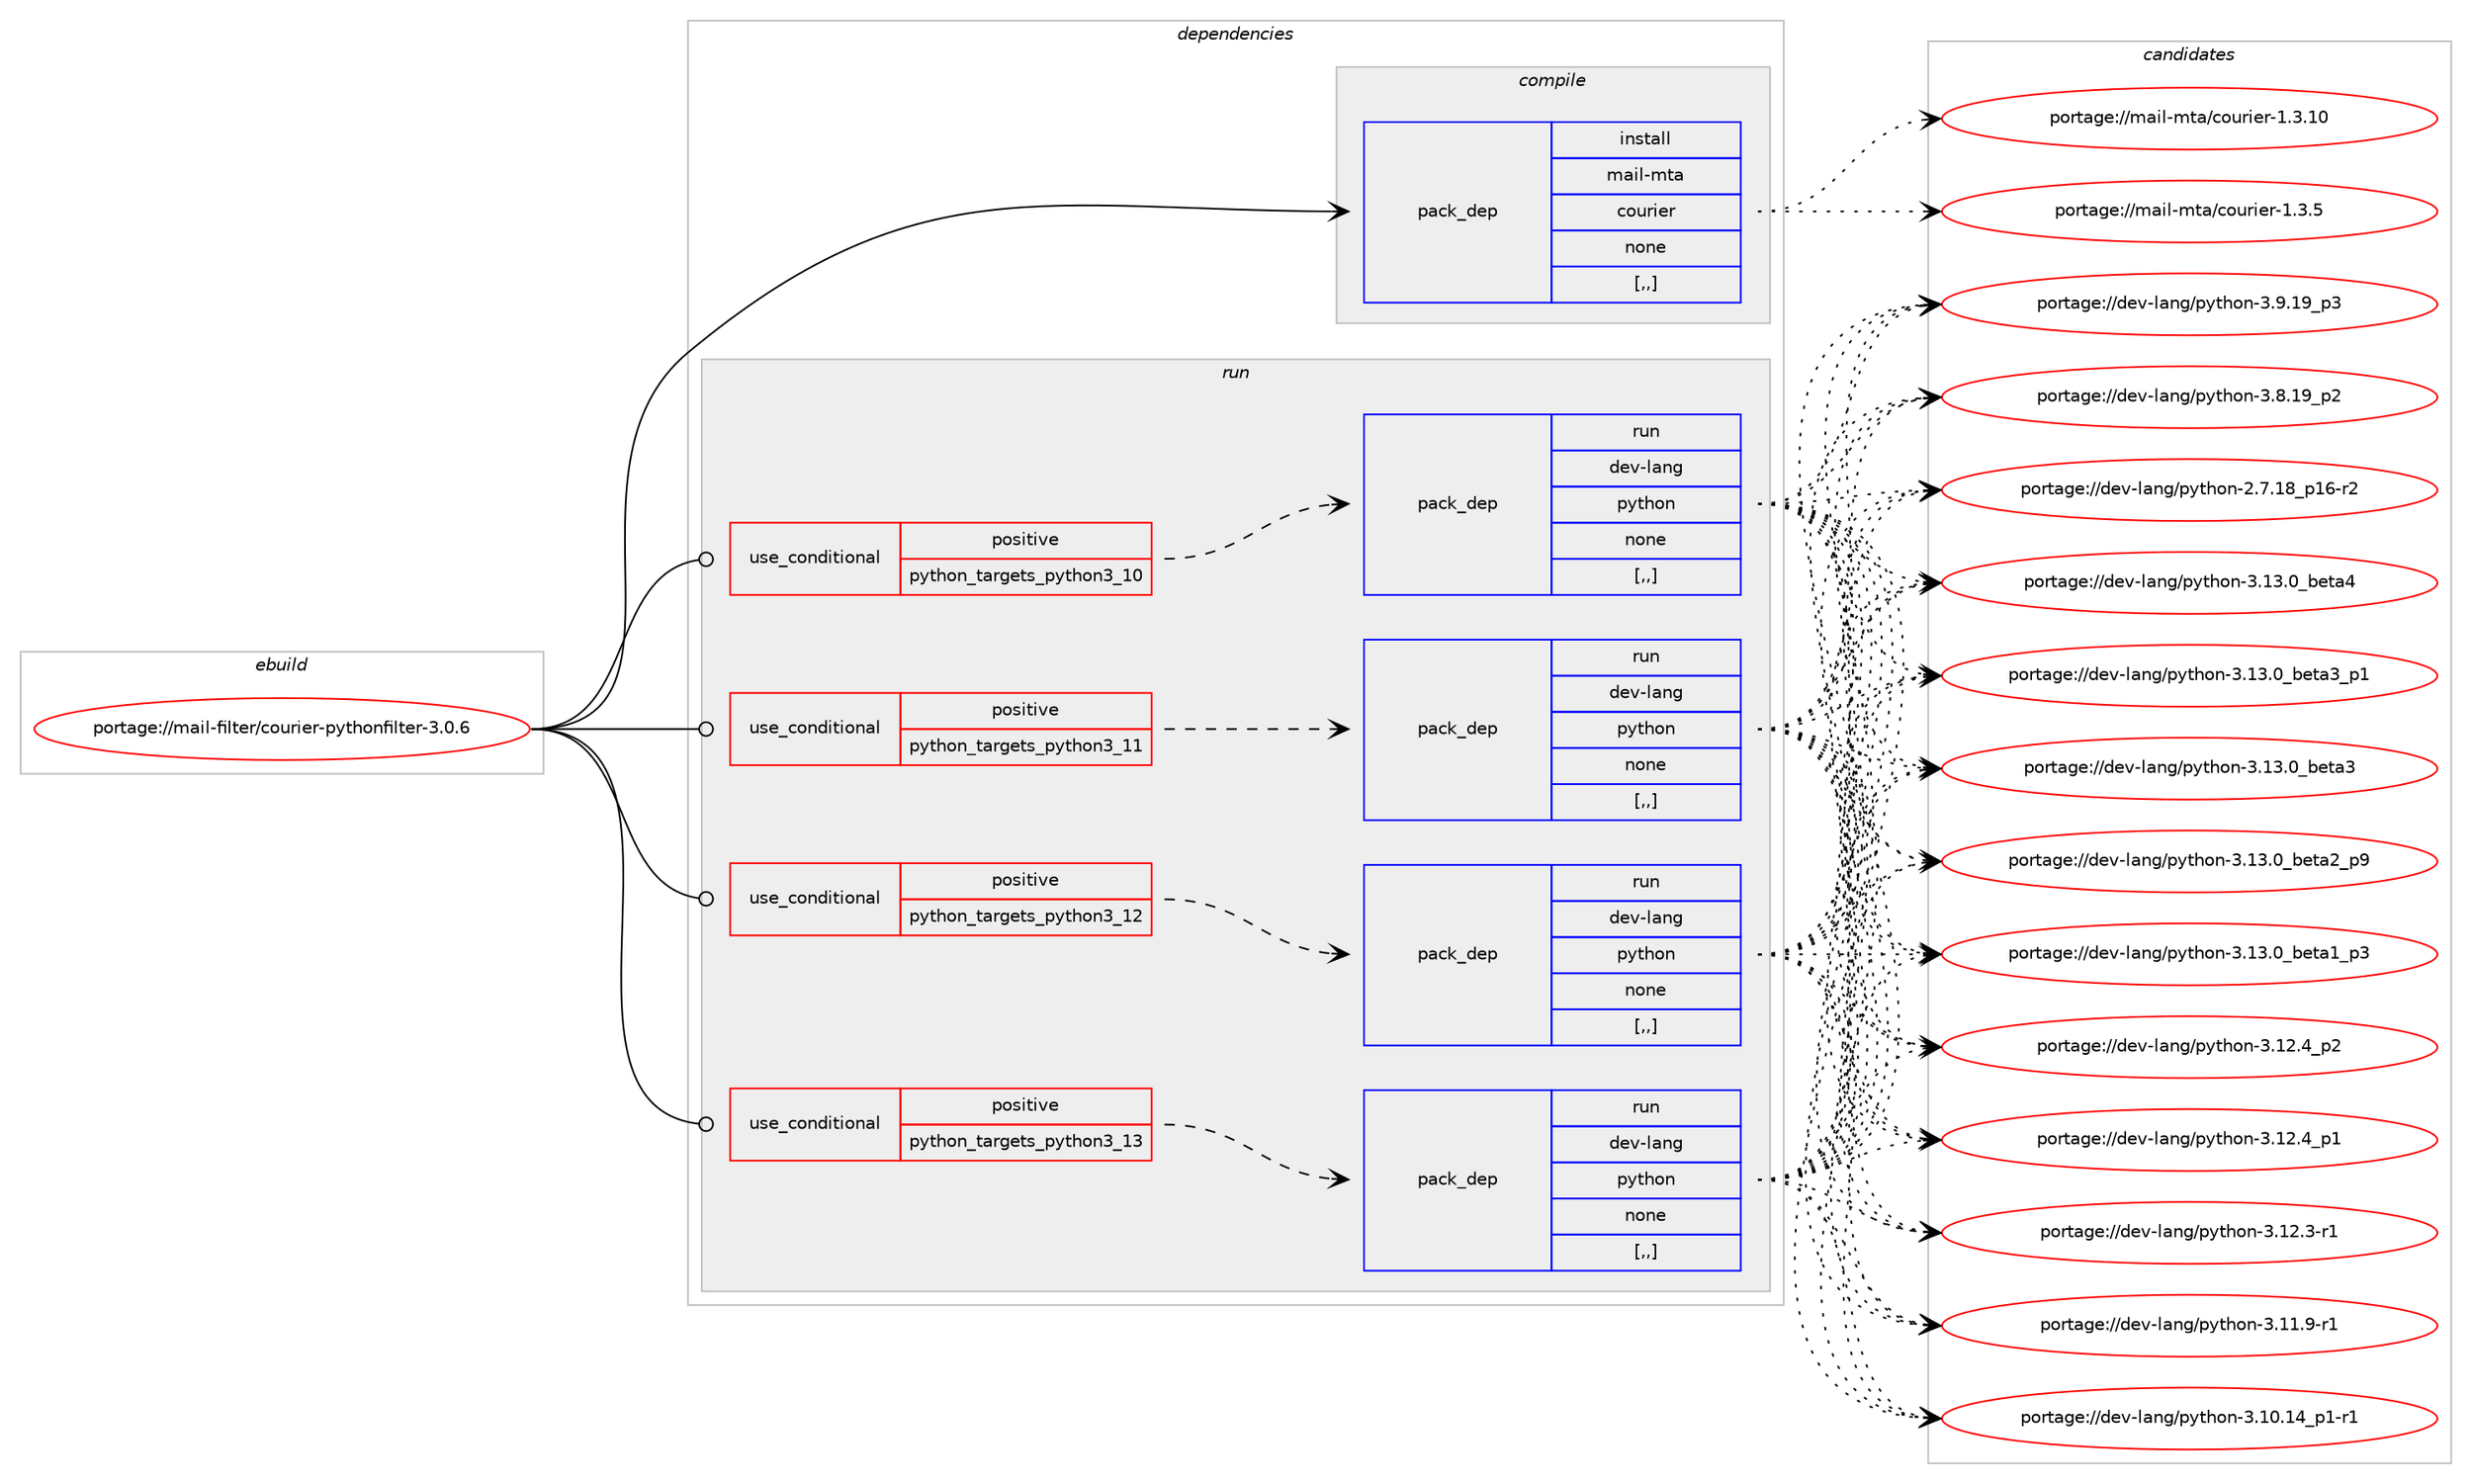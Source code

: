digraph prolog {

# *************
# Graph options
# *************

newrank=true;
concentrate=true;
compound=true;
graph [rankdir=LR,fontname=Helvetica,fontsize=10,ranksep=1.5];#, ranksep=2.5, nodesep=0.2];
edge  [arrowhead=vee];
node  [fontname=Helvetica,fontsize=10];

# **********
# The ebuild
# **********

subgraph cluster_leftcol {
color=gray;
label=<<i>ebuild</i>>;
id [label="portage://mail-filter/courier-pythonfilter-3.0.6", color=red, width=4, href="../mail-filter/courier-pythonfilter-3.0.6.svg"];
}

# ****************
# The dependencies
# ****************

subgraph cluster_midcol {
color=gray;
label=<<i>dependencies</i>>;
subgraph cluster_compile {
fillcolor="#eeeeee";
style=filled;
label=<<i>compile</i>>;
subgraph pack206182 {
dependency278510 [label=<<TABLE BORDER="0" CELLBORDER="1" CELLSPACING="0" CELLPADDING="4" WIDTH="220"><TR><TD ROWSPAN="6" CELLPADDING="30">pack_dep</TD></TR><TR><TD WIDTH="110">install</TD></TR><TR><TD>mail-mta</TD></TR><TR><TD>courier</TD></TR><TR><TD>none</TD></TR><TR><TD>[,,]</TD></TR></TABLE>>, shape=none, color=blue];
}
id:e -> dependency278510:w [weight=20,style="solid",arrowhead="vee"];
}
subgraph cluster_compileandrun {
fillcolor="#eeeeee";
style=filled;
label=<<i>compile and run</i>>;
}
subgraph cluster_run {
fillcolor="#eeeeee";
style=filled;
label=<<i>run</i>>;
subgraph cond70063 {
dependency278511 [label=<<TABLE BORDER="0" CELLBORDER="1" CELLSPACING="0" CELLPADDING="4"><TR><TD ROWSPAN="3" CELLPADDING="10">use_conditional</TD></TR><TR><TD>positive</TD></TR><TR><TD>python_targets_python3_10</TD></TR></TABLE>>, shape=none, color=red];
subgraph pack206183 {
dependency278512 [label=<<TABLE BORDER="0" CELLBORDER="1" CELLSPACING="0" CELLPADDING="4" WIDTH="220"><TR><TD ROWSPAN="6" CELLPADDING="30">pack_dep</TD></TR><TR><TD WIDTH="110">run</TD></TR><TR><TD>dev-lang</TD></TR><TR><TD>python</TD></TR><TR><TD>none</TD></TR><TR><TD>[,,]</TD></TR></TABLE>>, shape=none, color=blue];
}
dependency278511:e -> dependency278512:w [weight=20,style="dashed",arrowhead="vee"];
}
id:e -> dependency278511:w [weight=20,style="solid",arrowhead="odot"];
subgraph cond70064 {
dependency278513 [label=<<TABLE BORDER="0" CELLBORDER="1" CELLSPACING="0" CELLPADDING="4"><TR><TD ROWSPAN="3" CELLPADDING="10">use_conditional</TD></TR><TR><TD>positive</TD></TR><TR><TD>python_targets_python3_11</TD></TR></TABLE>>, shape=none, color=red];
subgraph pack206184 {
dependency278514 [label=<<TABLE BORDER="0" CELLBORDER="1" CELLSPACING="0" CELLPADDING="4" WIDTH="220"><TR><TD ROWSPAN="6" CELLPADDING="30">pack_dep</TD></TR><TR><TD WIDTH="110">run</TD></TR><TR><TD>dev-lang</TD></TR><TR><TD>python</TD></TR><TR><TD>none</TD></TR><TR><TD>[,,]</TD></TR></TABLE>>, shape=none, color=blue];
}
dependency278513:e -> dependency278514:w [weight=20,style="dashed",arrowhead="vee"];
}
id:e -> dependency278513:w [weight=20,style="solid",arrowhead="odot"];
subgraph cond70065 {
dependency278515 [label=<<TABLE BORDER="0" CELLBORDER="1" CELLSPACING="0" CELLPADDING="4"><TR><TD ROWSPAN="3" CELLPADDING="10">use_conditional</TD></TR><TR><TD>positive</TD></TR><TR><TD>python_targets_python3_12</TD></TR></TABLE>>, shape=none, color=red];
subgraph pack206185 {
dependency278516 [label=<<TABLE BORDER="0" CELLBORDER="1" CELLSPACING="0" CELLPADDING="4" WIDTH="220"><TR><TD ROWSPAN="6" CELLPADDING="30">pack_dep</TD></TR><TR><TD WIDTH="110">run</TD></TR><TR><TD>dev-lang</TD></TR><TR><TD>python</TD></TR><TR><TD>none</TD></TR><TR><TD>[,,]</TD></TR></TABLE>>, shape=none, color=blue];
}
dependency278515:e -> dependency278516:w [weight=20,style="dashed",arrowhead="vee"];
}
id:e -> dependency278515:w [weight=20,style="solid",arrowhead="odot"];
subgraph cond70066 {
dependency278517 [label=<<TABLE BORDER="0" CELLBORDER="1" CELLSPACING="0" CELLPADDING="4"><TR><TD ROWSPAN="3" CELLPADDING="10">use_conditional</TD></TR><TR><TD>positive</TD></TR><TR><TD>python_targets_python3_13</TD></TR></TABLE>>, shape=none, color=red];
subgraph pack206186 {
dependency278518 [label=<<TABLE BORDER="0" CELLBORDER="1" CELLSPACING="0" CELLPADDING="4" WIDTH="220"><TR><TD ROWSPAN="6" CELLPADDING="30">pack_dep</TD></TR><TR><TD WIDTH="110">run</TD></TR><TR><TD>dev-lang</TD></TR><TR><TD>python</TD></TR><TR><TD>none</TD></TR><TR><TD>[,,]</TD></TR></TABLE>>, shape=none, color=blue];
}
dependency278517:e -> dependency278518:w [weight=20,style="dashed",arrowhead="vee"];
}
id:e -> dependency278517:w [weight=20,style="solid",arrowhead="odot"];
}
}

# **************
# The candidates
# **************

subgraph cluster_choices {
rank=same;
color=gray;
label=<<i>candidates</i>>;

subgraph choice206182 {
color=black;
nodesep=1;
choice109971051084510911697479911111711410510111445494651464948 [label="portage://mail-mta/courier-1.3.10", color=red, width=4,href="../mail-mta/courier-1.3.10.svg"];
choice1099710510845109116974799111117114105101114454946514653 [label="portage://mail-mta/courier-1.3.5", color=red, width=4,href="../mail-mta/courier-1.3.5.svg"];
dependency278510:e -> choice109971051084510911697479911111711410510111445494651464948:w [style=dotted,weight="100"];
dependency278510:e -> choice1099710510845109116974799111117114105101114454946514653:w [style=dotted,weight="100"];
}
subgraph choice206183 {
color=black;
nodesep=1;
choice1001011184510897110103471121211161041111104551464951464895981011169752 [label="portage://dev-lang/python-3.13.0_beta4", color=red, width=4,href="../dev-lang/python-3.13.0_beta4.svg"];
choice10010111845108971101034711212111610411111045514649514648959810111697519511249 [label="portage://dev-lang/python-3.13.0_beta3_p1", color=red, width=4,href="../dev-lang/python-3.13.0_beta3_p1.svg"];
choice1001011184510897110103471121211161041111104551464951464895981011169751 [label="portage://dev-lang/python-3.13.0_beta3", color=red, width=4,href="../dev-lang/python-3.13.0_beta3.svg"];
choice10010111845108971101034711212111610411111045514649514648959810111697509511257 [label="portage://dev-lang/python-3.13.0_beta2_p9", color=red, width=4,href="../dev-lang/python-3.13.0_beta2_p9.svg"];
choice10010111845108971101034711212111610411111045514649514648959810111697499511251 [label="portage://dev-lang/python-3.13.0_beta1_p3", color=red, width=4,href="../dev-lang/python-3.13.0_beta1_p3.svg"];
choice100101118451089711010347112121116104111110455146495046529511250 [label="portage://dev-lang/python-3.12.4_p2", color=red, width=4,href="../dev-lang/python-3.12.4_p2.svg"];
choice100101118451089711010347112121116104111110455146495046529511249 [label="portage://dev-lang/python-3.12.4_p1", color=red, width=4,href="../dev-lang/python-3.12.4_p1.svg"];
choice100101118451089711010347112121116104111110455146495046514511449 [label="portage://dev-lang/python-3.12.3-r1", color=red, width=4,href="../dev-lang/python-3.12.3-r1.svg"];
choice100101118451089711010347112121116104111110455146494946574511449 [label="portage://dev-lang/python-3.11.9-r1", color=red, width=4,href="../dev-lang/python-3.11.9-r1.svg"];
choice100101118451089711010347112121116104111110455146494846495295112494511449 [label="portage://dev-lang/python-3.10.14_p1-r1", color=red, width=4,href="../dev-lang/python-3.10.14_p1-r1.svg"];
choice100101118451089711010347112121116104111110455146574649579511251 [label="portage://dev-lang/python-3.9.19_p3", color=red, width=4,href="../dev-lang/python-3.9.19_p3.svg"];
choice100101118451089711010347112121116104111110455146564649579511250 [label="portage://dev-lang/python-3.8.19_p2", color=red, width=4,href="../dev-lang/python-3.8.19_p2.svg"];
choice100101118451089711010347112121116104111110455046554649569511249544511450 [label="portage://dev-lang/python-2.7.18_p16-r2", color=red, width=4,href="../dev-lang/python-2.7.18_p16-r2.svg"];
dependency278512:e -> choice1001011184510897110103471121211161041111104551464951464895981011169752:w [style=dotted,weight="100"];
dependency278512:e -> choice10010111845108971101034711212111610411111045514649514648959810111697519511249:w [style=dotted,weight="100"];
dependency278512:e -> choice1001011184510897110103471121211161041111104551464951464895981011169751:w [style=dotted,weight="100"];
dependency278512:e -> choice10010111845108971101034711212111610411111045514649514648959810111697509511257:w [style=dotted,weight="100"];
dependency278512:e -> choice10010111845108971101034711212111610411111045514649514648959810111697499511251:w [style=dotted,weight="100"];
dependency278512:e -> choice100101118451089711010347112121116104111110455146495046529511250:w [style=dotted,weight="100"];
dependency278512:e -> choice100101118451089711010347112121116104111110455146495046529511249:w [style=dotted,weight="100"];
dependency278512:e -> choice100101118451089711010347112121116104111110455146495046514511449:w [style=dotted,weight="100"];
dependency278512:e -> choice100101118451089711010347112121116104111110455146494946574511449:w [style=dotted,weight="100"];
dependency278512:e -> choice100101118451089711010347112121116104111110455146494846495295112494511449:w [style=dotted,weight="100"];
dependency278512:e -> choice100101118451089711010347112121116104111110455146574649579511251:w [style=dotted,weight="100"];
dependency278512:e -> choice100101118451089711010347112121116104111110455146564649579511250:w [style=dotted,weight="100"];
dependency278512:e -> choice100101118451089711010347112121116104111110455046554649569511249544511450:w [style=dotted,weight="100"];
}
subgraph choice206184 {
color=black;
nodesep=1;
choice1001011184510897110103471121211161041111104551464951464895981011169752 [label="portage://dev-lang/python-3.13.0_beta4", color=red, width=4,href="../dev-lang/python-3.13.0_beta4.svg"];
choice10010111845108971101034711212111610411111045514649514648959810111697519511249 [label="portage://dev-lang/python-3.13.0_beta3_p1", color=red, width=4,href="../dev-lang/python-3.13.0_beta3_p1.svg"];
choice1001011184510897110103471121211161041111104551464951464895981011169751 [label="portage://dev-lang/python-3.13.0_beta3", color=red, width=4,href="../dev-lang/python-3.13.0_beta3.svg"];
choice10010111845108971101034711212111610411111045514649514648959810111697509511257 [label="portage://dev-lang/python-3.13.0_beta2_p9", color=red, width=4,href="../dev-lang/python-3.13.0_beta2_p9.svg"];
choice10010111845108971101034711212111610411111045514649514648959810111697499511251 [label="portage://dev-lang/python-3.13.0_beta1_p3", color=red, width=4,href="../dev-lang/python-3.13.0_beta1_p3.svg"];
choice100101118451089711010347112121116104111110455146495046529511250 [label="portage://dev-lang/python-3.12.4_p2", color=red, width=4,href="../dev-lang/python-3.12.4_p2.svg"];
choice100101118451089711010347112121116104111110455146495046529511249 [label="portage://dev-lang/python-3.12.4_p1", color=red, width=4,href="../dev-lang/python-3.12.4_p1.svg"];
choice100101118451089711010347112121116104111110455146495046514511449 [label="portage://dev-lang/python-3.12.3-r1", color=red, width=4,href="../dev-lang/python-3.12.3-r1.svg"];
choice100101118451089711010347112121116104111110455146494946574511449 [label="portage://dev-lang/python-3.11.9-r1", color=red, width=4,href="../dev-lang/python-3.11.9-r1.svg"];
choice100101118451089711010347112121116104111110455146494846495295112494511449 [label="portage://dev-lang/python-3.10.14_p1-r1", color=red, width=4,href="../dev-lang/python-3.10.14_p1-r1.svg"];
choice100101118451089711010347112121116104111110455146574649579511251 [label="portage://dev-lang/python-3.9.19_p3", color=red, width=4,href="../dev-lang/python-3.9.19_p3.svg"];
choice100101118451089711010347112121116104111110455146564649579511250 [label="portage://dev-lang/python-3.8.19_p2", color=red, width=4,href="../dev-lang/python-3.8.19_p2.svg"];
choice100101118451089711010347112121116104111110455046554649569511249544511450 [label="portage://dev-lang/python-2.7.18_p16-r2", color=red, width=4,href="../dev-lang/python-2.7.18_p16-r2.svg"];
dependency278514:e -> choice1001011184510897110103471121211161041111104551464951464895981011169752:w [style=dotted,weight="100"];
dependency278514:e -> choice10010111845108971101034711212111610411111045514649514648959810111697519511249:w [style=dotted,weight="100"];
dependency278514:e -> choice1001011184510897110103471121211161041111104551464951464895981011169751:w [style=dotted,weight="100"];
dependency278514:e -> choice10010111845108971101034711212111610411111045514649514648959810111697509511257:w [style=dotted,weight="100"];
dependency278514:e -> choice10010111845108971101034711212111610411111045514649514648959810111697499511251:w [style=dotted,weight="100"];
dependency278514:e -> choice100101118451089711010347112121116104111110455146495046529511250:w [style=dotted,weight="100"];
dependency278514:e -> choice100101118451089711010347112121116104111110455146495046529511249:w [style=dotted,weight="100"];
dependency278514:e -> choice100101118451089711010347112121116104111110455146495046514511449:w [style=dotted,weight="100"];
dependency278514:e -> choice100101118451089711010347112121116104111110455146494946574511449:w [style=dotted,weight="100"];
dependency278514:e -> choice100101118451089711010347112121116104111110455146494846495295112494511449:w [style=dotted,weight="100"];
dependency278514:e -> choice100101118451089711010347112121116104111110455146574649579511251:w [style=dotted,weight="100"];
dependency278514:e -> choice100101118451089711010347112121116104111110455146564649579511250:w [style=dotted,weight="100"];
dependency278514:e -> choice100101118451089711010347112121116104111110455046554649569511249544511450:w [style=dotted,weight="100"];
}
subgraph choice206185 {
color=black;
nodesep=1;
choice1001011184510897110103471121211161041111104551464951464895981011169752 [label="portage://dev-lang/python-3.13.0_beta4", color=red, width=4,href="../dev-lang/python-3.13.0_beta4.svg"];
choice10010111845108971101034711212111610411111045514649514648959810111697519511249 [label="portage://dev-lang/python-3.13.0_beta3_p1", color=red, width=4,href="../dev-lang/python-3.13.0_beta3_p1.svg"];
choice1001011184510897110103471121211161041111104551464951464895981011169751 [label="portage://dev-lang/python-3.13.0_beta3", color=red, width=4,href="../dev-lang/python-3.13.0_beta3.svg"];
choice10010111845108971101034711212111610411111045514649514648959810111697509511257 [label="portage://dev-lang/python-3.13.0_beta2_p9", color=red, width=4,href="../dev-lang/python-3.13.0_beta2_p9.svg"];
choice10010111845108971101034711212111610411111045514649514648959810111697499511251 [label="portage://dev-lang/python-3.13.0_beta1_p3", color=red, width=4,href="../dev-lang/python-3.13.0_beta1_p3.svg"];
choice100101118451089711010347112121116104111110455146495046529511250 [label="portage://dev-lang/python-3.12.4_p2", color=red, width=4,href="../dev-lang/python-3.12.4_p2.svg"];
choice100101118451089711010347112121116104111110455146495046529511249 [label="portage://dev-lang/python-3.12.4_p1", color=red, width=4,href="../dev-lang/python-3.12.4_p1.svg"];
choice100101118451089711010347112121116104111110455146495046514511449 [label="portage://dev-lang/python-3.12.3-r1", color=red, width=4,href="../dev-lang/python-3.12.3-r1.svg"];
choice100101118451089711010347112121116104111110455146494946574511449 [label="portage://dev-lang/python-3.11.9-r1", color=red, width=4,href="../dev-lang/python-3.11.9-r1.svg"];
choice100101118451089711010347112121116104111110455146494846495295112494511449 [label="portage://dev-lang/python-3.10.14_p1-r1", color=red, width=4,href="../dev-lang/python-3.10.14_p1-r1.svg"];
choice100101118451089711010347112121116104111110455146574649579511251 [label="portage://dev-lang/python-3.9.19_p3", color=red, width=4,href="../dev-lang/python-3.9.19_p3.svg"];
choice100101118451089711010347112121116104111110455146564649579511250 [label="portage://dev-lang/python-3.8.19_p2", color=red, width=4,href="../dev-lang/python-3.8.19_p2.svg"];
choice100101118451089711010347112121116104111110455046554649569511249544511450 [label="portage://dev-lang/python-2.7.18_p16-r2", color=red, width=4,href="../dev-lang/python-2.7.18_p16-r2.svg"];
dependency278516:e -> choice1001011184510897110103471121211161041111104551464951464895981011169752:w [style=dotted,weight="100"];
dependency278516:e -> choice10010111845108971101034711212111610411111045514649514648959810111697519511249:w [style=dotted,weight="100"];
dependency278516:e -> choice1001011184510897110103471121211161041111104551464951464895981011169751:w [style=dotted,weight="100"];
dependency278516:e -> choice10010111845108971101034711212111610411111045514649514648959810111697509511257:w [style=dotted,weight="100"];
dependency278516:e -> choice10010111845108971101034711212111610411111045514649514648959810111697499511251:w [style=dotted,weight="100"];
dependency278516:e -> choice100101118451089711010347112121116104111110455146495046529511250:w [style=dotted,weight="100"];
dependency278516:e -> choice100101118451089711010347112121116104111110455146495046529511249:w [style=dotted,weight="100"];
dependency278516:e -> choice100101118451089711010347112121116104111110455146495046514511449:w [style=dotted,weight="100"];
dependency278516:e -> choice100101118451089711010347112121116104111110455146494946574511449:w [style=dotted,weight="100"];
dependency278516:e -> choice100101118451089711010347112121116104111110455146494846495295112494511449:w [style=dotted,weight="100"];
dependency278516:e -> choice100101118451089711010347112121116104111110455146574649579511251:w [style=dotted,weight="100"];
dependency278516:e -> choice100101118451089711010347112121116104111110455146564649579511250:w [style=dotted,weight="100"];
dependency278516:e -> choice100101118451089711010347112121116104111110455046554649569511249544511450:w [style=dotted,weight="100"];
}
subgraph choice206186 {
color=black;
nodesep=1;
choice1001011184510897110103471121211161041111104551464951464895981011169752 [label="portage://dev-lang/python-3.13.0_beta4", color=red, width=4,href="../dev-lang/python-3.13.0_beta4.svg"];
choice10010111845108971101034711212111610411111045514649514648959810111697519511249 [label="portage://dev-lang/python-3.13.0_beta3_p1", color=red, width=4,href="../dev-lang/python-3.13.0_beta3_p1.svg"];
choice1001011184510897110103471121211161041111104551464951464895981011169751 [label="portage://dev-lang/python-3.13.0_beta3", color=red, width=4,href="../dev-lang/python-3.13.0_beta3.svg"];
choice10010111845108971101034711212111610411111045514649514648959810111697509511257 [label="portage://dev-lang/python-3.13.0_beta2_p9", color=red, width=4,href="../dev-lang/python-3.13.0_beta2_p9.svg"];
choice10010111845108971101034711212111610411111045514649514648959810111697499511251 [label="portage://dev-lang/python-3.13.0_beta1_p3", color=red, width=4,href="../dev-lang/python-3.13.0_beta1_p3.svg"];
choice100101118451089711010347112121116104111110455146495046529511250 [label="portage://dev-lang/python-3.12.4_p2", color=red, width=4,href="../dev-lang/python-3.12.4_p2.svg"];
choice100101118451089711010347112121116104111110455146495046529511249 [label="portage://dev-lang/python-3.12.4_p1", color=red, width=4,href="../dev-lang/python-3.12.4_p1.svg"];
choice100101118451089711010347112121116104111110455146495046514511449 [label="portage://dev-lang/python-3.12.3-r1", color=red, width=4,href="../dev-lang/python-3.12.3-r1.svg"];
choice100101118451089711010347112121116104111110455146494946574511449 [label="portage://dev-lang/python-3.11.9-r1", color=red, width=4,href="../dev-lang/python-3.11.9-r1.svg"];
choice100101118451089711010347112121116104111110455146494846495295112494511449 [label="portage://dev-lang/python-3.10.14_p1-r1", color=red, width=4,href="../dev-lang/python-3.10.14_p1-r1.svg"];
choice100101118451089711010347112121116104111110455146574649579511251 [label="portage://dev-lang/python-3.9.19_p3", color=red, width=4,href="../dev-lang/python-3.9.19_p3.svg"];
choice100101118451089711010347112121116104111110455146564649579511250 [label="portage://dev-lang/python-3.8.19_p2", color=red, width=4,href="../dev-lang/python-3.8.19_p2.svg"];
choice100101118451089711010347112121116104111110455046554649569511249544511450 [label="portage://dev-lang/python-2.7.18_p16-r2", color=red, width=4,href="../dev-lang/python-2.7.18_p16-r2.svg"];
dependency278518:e -> choice1001011184510897110103471121211161041111104551464951464895981011169752:w [style=dotted,weight="100"];
dependency278518:e -> choice10010111845108971101034711212111610411111045514649514648959810111697519511249:w [style=dotted,weight="100"];
dependency278518:e -> choice1001011184510897110103471121211161041111104551464951464895981011169751:w [style=dotted,weight="100"];
dependency278518:e -> choice10010111845108971101034711212111610411111045514649514648959810111697509511257:w [style=dotted,weight="100"];
dependency278518:e -> choice10010111845108971101034711212111610411111045514649514648959810111697499511251:w [style=dotted,weight="100"];
dependency278518:e -> choice100101118451089711010347112121116104111110455146495046529511250:w [style=dotted,weight="100"];
dependency278518:e -> choice100101118451089711010347112121116104111110455146495046529511249:w [style=dotted,weight="100"];
dependency278518:e -> choice100101118451089711010347112121116104111110455146495046514511449:w [style=dotted,weight="100"];
dependency278518:e -> choice100101118451089711010347112121116104111110455146494946574511449:w [style=dotted,weight="100"];
dependency278518:e -> choice100101118451089711010347112121116104111110455146494846495295112494511449:w [style=dotted,weight="100"];
dependency278518:e -> choice100101118451089711010347112121116104111110455146574649579511251:w [style=dotted,weight="100"];
dependency278518:e -> choice100101118451089711010347112121116104111110455146564649579511250:w [style=dotted,weight="100"];
dependency278518:e -> choice100101118451089711010347112121116104111110455046554649569511249544511450:w [style=dotted,weight="100"];
}
}

}
